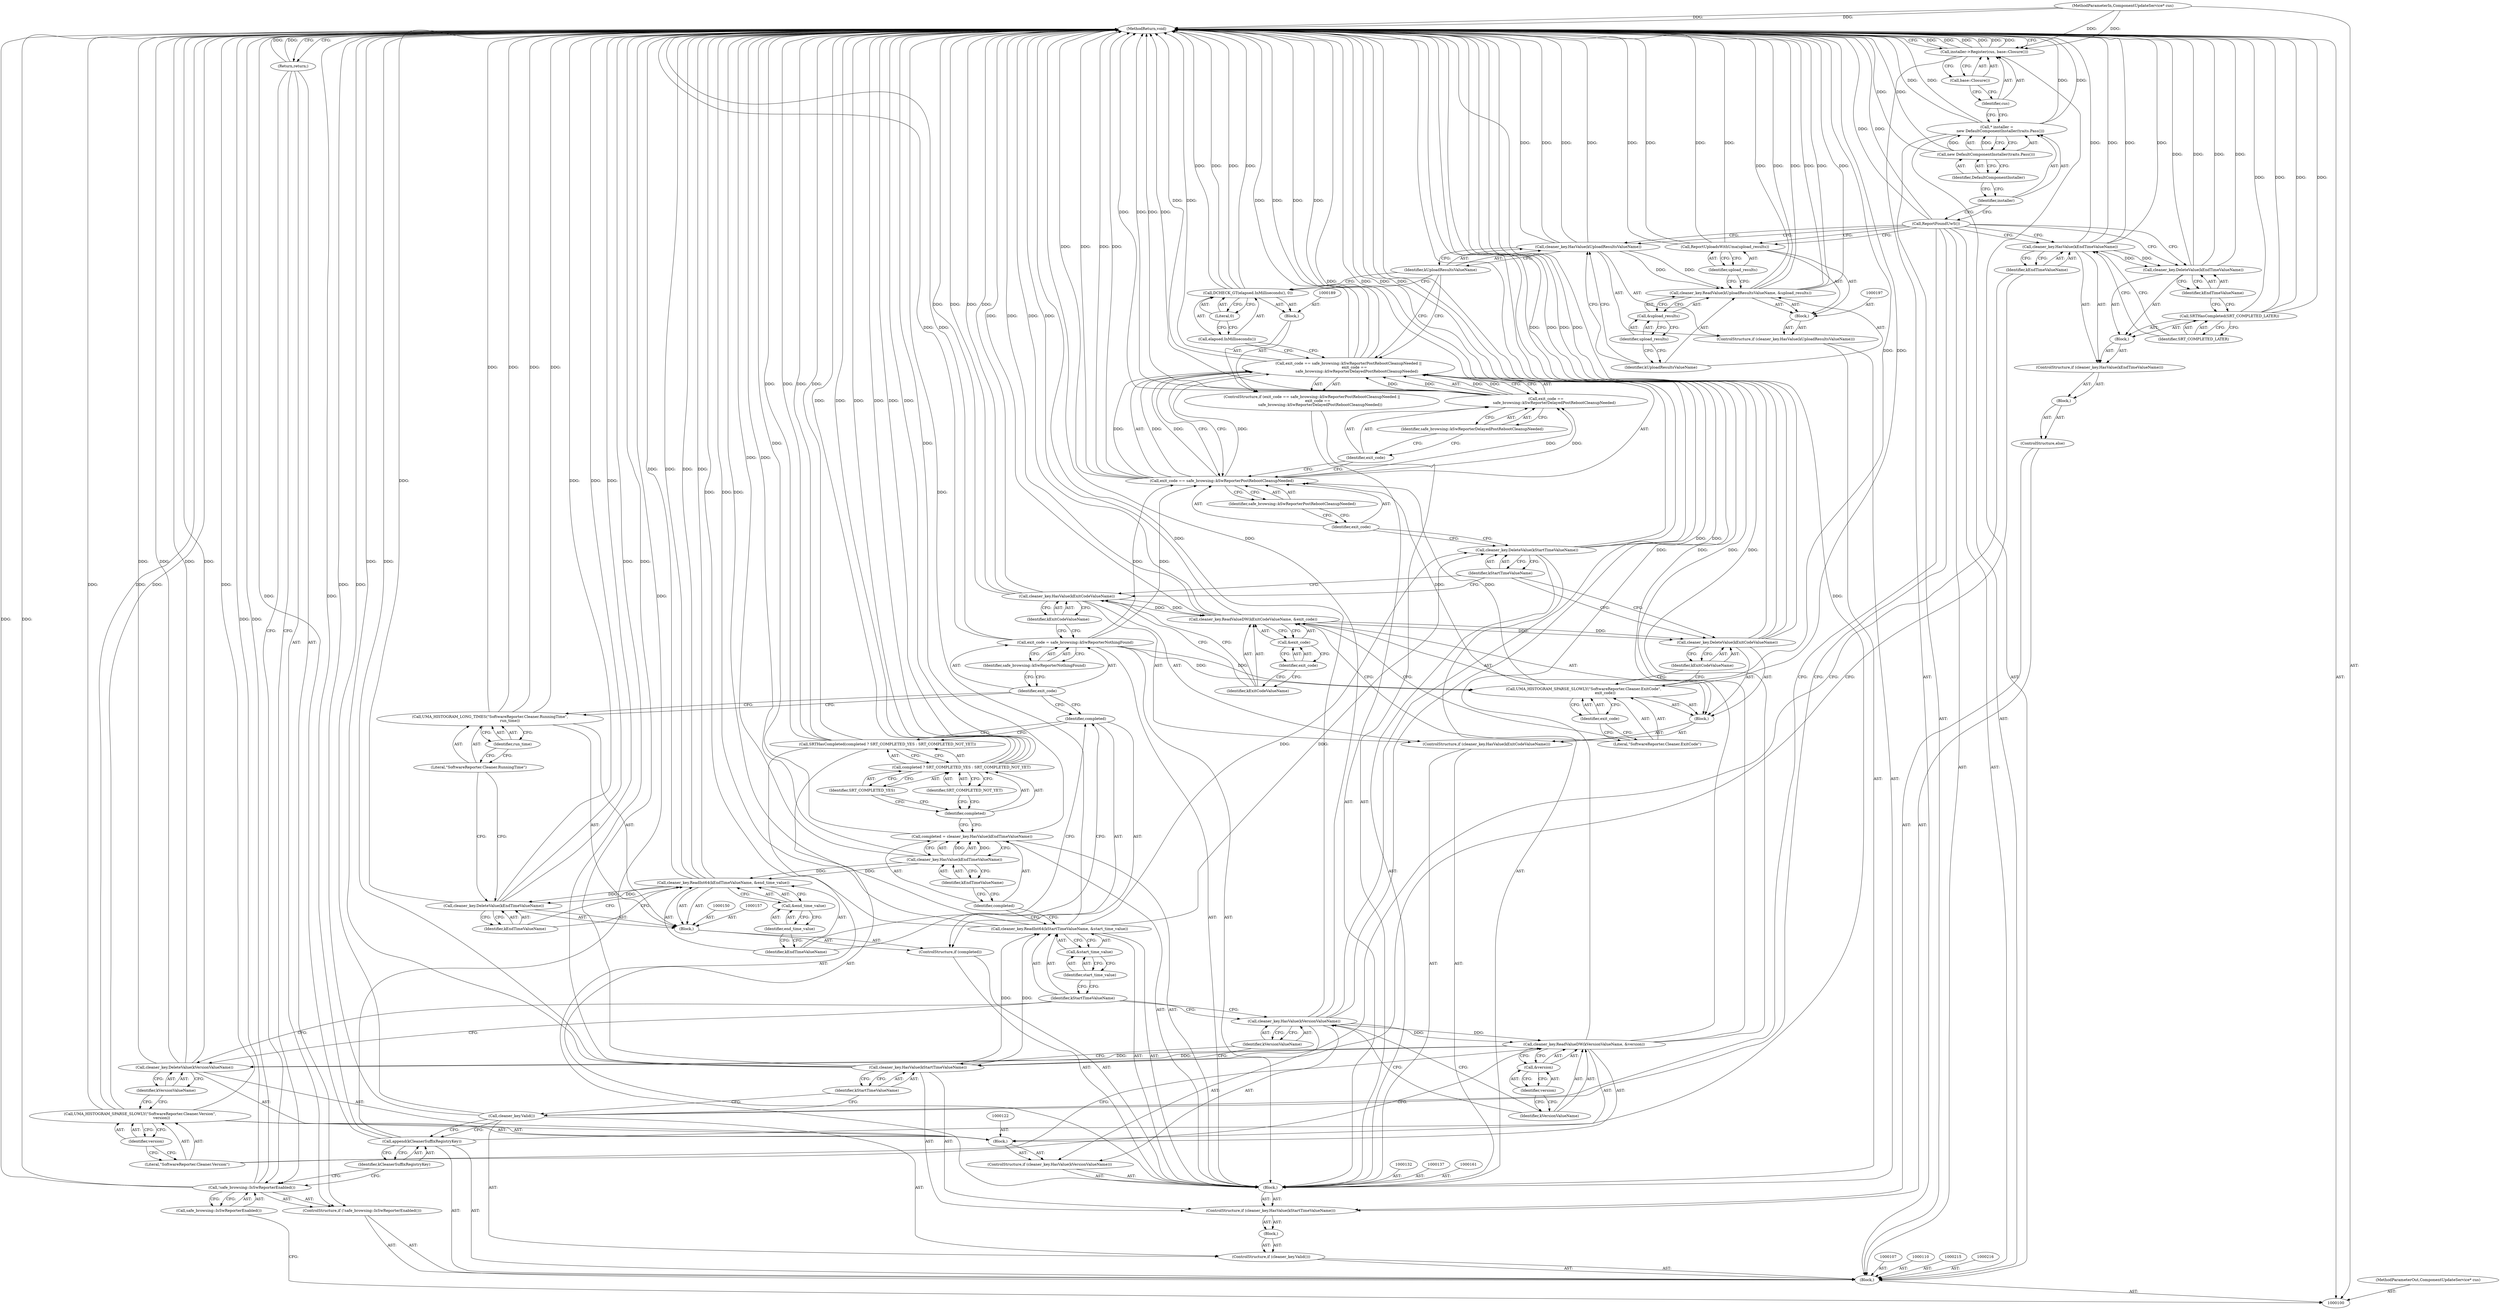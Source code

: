 digraph "0_Chrome_3e5dae3b38fdb566fb2b7183e810b82eb3ce6f21" {
"1000224" [label="(MethodReturn,void)"];
"1000101" [label="(MethodParameterIn,ComponentUpdateService* cus)"];
"1000342" [label="(MethodParameterOut,ComponentUpdateService* cus)"];
"1000102" [label="(Block,)"];
"1000116" [label="(Identifier,kStartTimeValueName)"];
"1000114" [label="(ControlStructure,if (cleaner_key.HasValue(kStartTimeValueName)))"];
"1000115" [label="(Call,cleaner_key.HasValue(kStartTimeValueName))"];
"1000119" [label="(Call,cleaner_key.HasValue(kVersionValueName))"];
"1000120" [label="(Identifier,kVersionValueName)"];
"1000118" [label="(ControlStructure,if (cleaner_key.HasValue(kVersionValueName)))"];
"1000121" [label="(Block,)"];
"1000124" [label="(Identifier,kVersionValueName)"];
"1000125" [label="(Call,&version)"];
"1000126" [label="(Identifier,version)"];
"1000123" [label="(Call,cleaner_key.ReadValueDW(kVersionValueName, &version))"];
"1000128" [label="(Literal,\"SoftwareReporter.Cleaner.Version\")"];
"1000127" [label="(Call,UMA_HISTOGRAM_SPARSE_SLOWLY(\"SoftwareReporter.Cleaner.Version\",\n                                    version))"];
"1000129" [label="(Identifier,version)"];
"1000131" [label="(Identifier,kVersionValueName)"];
"1000130" [label="(Call,cleaner_key.DeleteValue(kVersionValueName))"];
"1000134" [label="(Identifier,kStartTimeValueName)"];
"1000135" [label="(Call,&start_time_value)"];
"1000136" [label="(Identifier,start_time_value)"];
"1000133" [label="(Call,cleaner_key.ReadInt64(kStartTimeValueName, &start_time_value))"];
"1000103" [label="(ControlStructure,if (!safe_browsing::IsSwReporterEnabled()))"];
"1000104" [label="(Call,!safe_browsing::IsSwReporterEnabled())"];
"1000105" [label="(Call,safe_browsing::IsSwReporterEnabled())"];
"1000138" [label="(Call,completed = cleaner_key.HasValue(kEndTimeValueName))"];
"1000139" [label="(Identifier,completed)"];
"1000140" [label="(Call,cleaner_key.HasValue(kEndTimeValueName))"];
"1000141" [label="(Identifier,kEndTimeValueName)"];
"1000143" [label="(Call,completed ? SRT_COMPLETED_YES : SRT_COMPLETED_NOT_YET)"];
"1000144" [label="(Identifier,completed)"];
"1000145" [label="(Identifier,SRT_COMPLETED_YES)"];
"1000146" [label="(Identifier,SRT_COMPLETED_NOT_YET)"];
"1000142" [label="(Call,SRTHasCompleted(completed ? SRT_COMPLETED_YES : SRT_COMPLETED_NOT_YET))"];
"1000148" [label="(Identifier,completed)"];
"1000147" [label="(ControlStructure,if (completed))"];
"1000152" [label="(Identifier,kEndTimeValueName)"];
"1000153" [label="(Call,&end_time_value)"];
"1000154" [label="(Identifier,end_time_value)"];
"1000151" [label="(Call,cleaner_key.ReadInt64(kEndTimeValueName, &end_time_value))"];
"1000156" [label="(Identifier,kEndTimeValueName)"];
"1000155" [label="(Call,cleaner_key.DeleteValue(kEndTimeValueName))"];
"1000149" [label="(Block,)"];
"1000106" [label="(Return,return;)"];
"1000159" [label="(Literal,\"SoftwareReporter.Cleaner.RunningTime\")"];
"1000158" [label="(Call,UMA_HISTOGRAM_LONG_TIMES(\"SoftwareReporter.Cleaner.RunningTime\",\n                                 run_time))"];
"1000160" [label="(Identifier,run_time)"];
"1000162" [label="(Call,exit_code = safe_browsing::kSwReporterNothingFound)"];
"1000163" [label="(Identifier,exit_code)"];
"1000164" [label="(Identifier,safe_browsing::kSwReporterNothingFound)"];
"1000117" [label="(Block,)"];
"1000166" [label="(Call,cleaner_key.HasValue(kExitCodeValueName))"];
"1000167" [label="(Identifier,kExitCodeValueName)"];
"1000168" [label="(Block,)"];
"1000165" [label="(ControlStructure,if (cleaner_key.HasValue(kExitCodeValueName)))"];
"1000170" [label="(Identifier,kExitCodeValueName)"];
"1000171" [label="(Call,&exit_code)"];
"1000172" [label="(Identifier,exit_code)"];
"1000169" [label="(Call,cleaner_key.ReadValueDW(kExitCodeValueName, &exit_code))"];
"1000174" [label="(Literal,\"SoftwareReporter.Cleaner.ExitCode\")"];
"1000173" [label="(Call,UMA_HISTOGRAM_SPARSE_SLOWLY(\"SoftwareReporter.Cleaner.ExitCode\",\n                                    exit_code))"];
"1000175" [label="(Identifier,exit_code)"];
"1000177" [label="(Identifier,kExitCodeValueName)"];
"1000176" [label="(Call,cleaner_key.DeleteValue(kExitCodeValueName))"];
"1000179" [label="(Identifier,kStartTimeValueName)"];
"1000178" [label="(Call,cleaner_key.DeleteValue(kStartTimeValueName))"];
"1000181" [label="(Call,exit_code == safe_browsing::kSwReporterPostRebootCleanupNeeded ||\n          exit_code ==\n              safe_browsing::kSwReporterDelayedPostRebootCleanupNeeded)"];
"1000182" [label="(Call,exit_code == safe_browsing::kSwReporterPostRebootCleanupNeeded)"];
"1000183" [label="(Identifier,exit_code)"];
"1000184" [label="(Identifier,safe_browsing::kSwReporterPostRebootCleanupNeeded)"];
"1000180" [label="(ControlStructure,if (exit_code == safe_browsing::kSwReporterPostRebootCleanupNeeded ||\n          exit_code ==\n              safe_browsing::kSwReporterDelayedPostRebootCleanupNeeded))"];
"1000185" [label="(Call,exit_code ==\n              safe_browsing::kSwReporterDelayedPostRebootCleanupNeeded)"];
"1000186" [label="(Identifier,exit_code)"];
"1000187" [label="(Identifier,safe_browsing::kSwReporterDelayedPostRebootCleanupNeeded)"];
"1000188" [label="(Block,)"];
"1000191" [label="(Call,elapsed.InMilliseconds())"];
"1000192" [label="(Literal,0)"];
"1000190" [label="(Call,DCHECK_GT(elapsed.InMilliseconds(), 0))"];
"1000194" [label="(Call,cleaner_key.HasValue(kUploadResultsValueName))"];
"1000195" [label="(Identifier,kUploadResultsValueName)"];
"1000193" [label="(ControlStructure,if (cleaner_key.HasValue(kUploadResultsValueName)))"];
"1000196" [label="(Block,)"];
"1000199" [label="(Identifier,kUploadResultsValueName)"];
"1000200" [label="(Call,&upload_results)"];
"1000201" [label="(Identifier,upload_results)"];
"1000198" [label="(Call,cleaner_key.ReadValue(kUploadResultsValueName, &upload_results))"];
"1000203" [label="(Identifier,upload_results)"];
"1000202" [label="(Call,ReportUploadsWithUma(upload_results))"];
"1000205" [label="(Block,)"];
"1000204" [label="(ControlStructure,else)"];
"1000108" [label="(Call,append(kCleanerSuffixRegistryKey))"];
"1000109" [label="(Identifier,kCleanerSuffixRegistryKey)"];
"1000207" [label="(Call,cleaner_key.HasValue(kEndTimeValueName))"];
"1000208" [label="(Identifier,kEndTimeValueName)"];
"1000209" [label="(Block,)"];
"1000206" [label="(ControlStructure,if (cleaner_key.HasValue(kEndTimeValueName)))"];
"1000211" [label="(Identifier,SRT_COMPLETED_LATER)"];
"1000210" [label="(Call,SRTHasCompleted(SRT_COMPLETED_LATER))"];
"1000213" [label="(Identifier,kEndTimeValueName)"];
"1000212" [label="(Call,cleaner_key.DeleteValue(kEndTimeValueName))"];
"1000214" [label="(Call,ReportFoundUwS())"];
"1000217" [label="(Call,* installer =\n      new DefaultComponentInstaller(traits.Pass()))"];
"1000218" [label="(Identifier,installer)"];
"1000220" [label="(Identifier,DefaultComponentInstaller)"];
"1000219" [label="(Call,new DefaultComponentInstaller(traits.Pass()))"];
"1000221" [label="(Call,installer->Register(cus, base::Closure()))"];
"1000222" [label="(Identifier,cus)"];
"1000223" [label="(Call,base::Closure())"];
"1000111" [label="(ControlStructure,if (cleaner_key.Valid()))"];
"1000113" [label="(Block,)"];
"1000112" [label="(Call,cleaner_key.Valid())"];
"1000224" -> "1000100"  [label="AST: "];
"1000224" -> "1000106"  [label="CFG: "];
"1000224" -> "1000221"  [label="CFG: "];
"1000181" -> "1000224"  [label="DDG: "];
"1000181" -> "1000224"  [label="DDG: "];
"1000181" -> "1000224"  [label="DDG: "];
"1000198" -> "1000224"  [label="DDG: "];
"1000198" -> "1000224"  [label="DDG: "];
"1000198" -> "1000224"  [label="DDG: "];
"1000212" -> "1000224"  [label="DDG: "];
"1000212" -> "1000224"  [label="DDG: "];
"1000176" -> "1000224"  [label="DDG: "];
"1000176" -> "1000224"  [label="DDG: "];
"1000119" -> "1000224"  [label="DDG: "];
"1000119" -> "1000224"  [label="DDG: "];
"1000108" -> "1000224"  [label="DDG: "];
"1000108" -> "1000224"  [label="DDG: "];
"1000178" -> "1000224"  [label="DDG: "];
"1000178" -> "1000224"  [label="DDG: "];
"1000130" -> "1000224"  [label="DDG: "];
"1000130" -> "1000224"  [label="DDG: "];
"1000162" -> "1000224"  [label="DDG: "];
"1000185" -> "1000224"  [label="DDG: "];
"1000185" -> "1000224"  [label="DDG: "];
"1000142" -> "1000224"  [label="DDG: "];
"1000142" -> "1000224"  [label="DDG: "];
"1000221" -> "1000224"  [label="DDG: "];
"1000221" -> "1000224"  [label="DDG: "];
"1000221" -> "1000224"  [label="DDG: "];
"1000123" -> "1000224"  [label="DDG: "];
"1000123" -> "1000224"  [label="DDG: "];
"1000194" -> "1000224"  [label="DDG: "];
"1000194" -> "1000224"  [label="DDG: "];
"1000210" -> "1000224"  [label="DDG: "];
"1000210" -> "1000224"  [label="DDG: "];
"1000151" -> "1000224"  [label="DDG: "];
"1000151" -> "1000224"  [label="DDG: "];
"1000169" -> "1000224"  [label="DDG: "];
"1000169" -> "1000224"  [label="DDG: "];
"1000190" -> "1000224"  [label="DDG: "];
"1000190" -> "1000224"  [label="DDG: "];
"1000104" -> "1000224"  [label="DDG: "];
"1000104" -> "1000224"  [label="DDG: "];
"1000217" -> "1000224"  [label="DDG: "];
"1000217" -> "1000224"  [label="DDG: "];
"1000158" -> "1000224"  [label="DDG: "];
"1000158" -> "1000224"  [label="DDG: "];
"1000214" -> "1000224"  [label="DDG: "];
"1000140" -> "1000224"  [label="DDG: "];
"1000166" -> "1000224"  [label="DDG: "];
"1000166" -> "1000224"  [label="DDG: "];
"1000138" -> "1000224"  [label="DDG: "];
"1000182" -> "1000224"  [label="DDG: "];
"1000182" -> "1000224"  [label="DDG: "];
"1000127" -> "1000224"  [label="DDG: "];
"1000127" -> "1000224"  [label="DDG: "];
"1000155" -> "1000224"  [label="DDG: "];
"1000155" -> "1000224"  [label="DDG: "];
"1000143" -> "1000224"  [label="DDG: "];
"1000143" -> "1000224"  [label="DDG: "];
"1000143" -> "1000224"  [label="DDG: "];
"1000115" -> "1000224"  [label="DDG: "];
"1000115" -> "1000224"  [label="DDG: "];
"1000202" -> "1000224"  [label="DDG: "];
"1000202" -> "1000224"  [label="DDG: "];
"1000207" -> "1000224"  [label="DDG: "];
"1000207" -> "1000224"  [label="DDG: "];
"1000133" -> "1000224"  [label="DDG: "];
"1000133" -> "1000224"  [label="DDG: "];
"1000112" -> "1000224"  [label="DDG: "];
"1000101" -> "1000224"  [label="DDG: "];
"1000173" -> "1000224"  [label="DDG: "];
"1000219" -> "1000224"  [label="DDG: "];
"1000106" -> "1000224"  [label="DDG: "];
"1000101" -> "1000100"  [label="AST: "];
"1000101" -> "1000224"  [label="DDG: "];
"1000101" -> "1000221"  [label="DDG: "];
"1000342" -> "1000100"  [label="AST: "];
"1000102" -> "1000100"  [label="AST: "];
"1000103" -> "1000102"  [label="AST: "];
"1000107" -> "1000102"  [label="AST: "];
"1000108" -> "1000102"  [label="AST: "];
"1000110" -> "1000102"  [label="AST: "];
"1000111" -> "1000102"  [label="AST: "];
"1000214" -> "1000102"  [label="AST: "];
"1000215" -> "1000102"  [label="AST: "];
"1000216" -> "1000102"  [label="AST: "];
"1000217" -> "1000102"  [label="AST: "];
"1000221" -> "1000102"  [label="AST: "];
"1000116" -> "1000115"  [label="AST: "];
"1000116" -> "1000112"  [label="CFG: "];
"1000115" -> "1000116"  [label="CFG: "];
"1000114" -> "1000113"  [label="AST: "];
"1000115" -> "1000114"  [label="AST: "];
"1000117" -> "1000114"  [label="AST: "];
"1000204" -> "1000114"  [label="AST: "];
"1000115" -> "1000114"  [label="AST: "];
"1000115" -> "1000116"  [label="CFG: "];
"1000116" -> "1000115"  [label="AST: "];
"1000120" -> "1000115"  [label="CFG: "];
"1000208" -> "1000115"  [label="CFG: "];
"1000115" -> "1000224"  [label="DDG: "];
"1000115" -> "1000224"  [label="DDG: "];
"1000115" -> "1000133"  [label="DDG: "];
"1000119" -> "1000118"  [label="AST: "];
"1000119" -> "1000120"  [label="CFG: "];
"1000120" -> "1000119"  [label="AST: "];
"1000124" -> "1000119"  [label="CFG: "];
"1000134" -> "1000119"  [label="CFG: "];
"1000119" -> "1000224"  [label="DDG: "];
"1000119" -> "1000224"  [label="DDG: "];
"1000119" -> "1000123"  [label="DDG: "];
"1000120" -> "1000119"  [label="AST: "];
"1000120" -> "1000115"  [label="CFG: "];
"1000119" -> "1000120"  [label="CFG: "];
"1000118" -> "1000117"  [label="AST: "];
"1000119" -> "1000118"  [label="AST: "];
"1000121" -> "1000118"  [label="AST: "];
"1000121" -> "1000118"  [label="AST: "];
"1000122" -> "1000121"  [label="AST: "];
"1000123" -> "1000121"  [label="AST: "];
"1000127" -> "1000121"  [label="AST: "];
"1000130" -> "1000121"  [label="AST: "];
"1000124" -> "1000123"  [label="AST: "];
"1000124" -> "1000119"  [label="CFG: "];
"1000126" -> "1000124"  [label="CFG: "];
"1000125" -> "1000123"  [label="AST: "];
"1000125" -> "1000126"  [label="CFG: "];
"1000126" -> "1000125"  [label="AST: "];
"1000123" -> "1000125"  [label="CFG: "];
"1000126" -> "1000125"  [label="AST: "];
"1000126" -> "1000124"  [label="CFG: "];
"1000125" -> "1000126"  [label="CFG: "];
"1000123" -> "1000121"  [label="AST: "];
"1000123" -> "1000125"  [label="CFG: "];
"1000124" -> "1000123"  [label="AST: "];
"1000125" -> "1000123"  [label="AST: "];
"1000128" -> "1000123"  [label="CFG: "];
"1000123" -> "1000224"  [label="DDG: "];
"1000123" -> "1000224"  [label="DDG: "];
"1000119" -> "1000123"  [label="DDG: "];
"1000123" -> "1000130"  [label="DDG: "];
"1000128" -> "1000127"  [label="AST: "];
"1000128" -> "1000123"  [label="CFG: "];
"1000129" -> "1000128"  [label="CFG: "];
"1000127" -> "1000121"  [label="AST: "];
"1000127" -> "1000129"  [label="CFG: "];
"1000128" -> "1000127"  [label="AST: "];
"1000129" -> "1000127"  [label="AST: "];
"1000131" -> "1000127"  [label="CFG: "];
"1000127" -> "1000224"  [label="DDG: "];
"1000127" -> "1000224"  [label="DDG: "];
"1000129" -> "1000127"  [label="AST: "];
"1000129" -> "1000128"  [label="CFG: "];
"1000127" -> "1000129"  [label="CFG: "];
"1000131" -> "1000130"  [label="AST: "];
"1000131" -> "1000127"  [label="CFG: "];
"1000130" -> "1000131"  [label="CFG: "];
"1000130" -> "1000121"  [label="AST: "];
"1000130" -> "1000131"  [label="CFG: "];
"1000131" -> "1000130"  [label="AST: "];
"1000134" -> "1000130"  [label="CFG: "];
"1000130" -> "1000224"  [label="DDG: "];
"1000130" -> "1000224"  [label="DDG: "];
"1000123" -> "1000130"  [label="DDG: "];
"1000134" -> "1000133"  [label="AST: "];
"1000134" -> "1000130"  [label="CFG: "];
"1000134" -> "1000119"  [label="CFG: "];
"1000136" -> "1000134"  [label="CFG: "];
"1000135" -> "1000133"  [label="AST: "];
"1000135" -> "1000136"  [label="CFG: "];
"1000136" -> "1000135"  [label="AST: "];
"1000133" -> "1000135"  [label="CFG: "];
"1000136" -> "1000135"  [label="AST: "];
"1000136" -> "1000134"  [label="CFG: "];
"1000135" -> "1000136"  [label="CFG: "];
"1000133" -> "1000117"  [label="AST: "];
"1000133" -> "1000135"  [label="CFG: "];
"1000134" -> "1000133"  [label="AST: "];
"1000135" -> "1000133"  [label="AST: "];
"1000139" -> "1000133"  [label="CFG: "];
"1000133" -> "1000224"  [label="DDG: "];
"1000133" -> "1000224"  [label="DDG: "];
"1000115" -> "1000133"  [label="DDG: "];
"1000133" -> "1000178"  [label="DDG: "];
"1000103" -> "1000102"  [label="AST: "];
"1000104" -> "1000103"  [label="AST: "];
"1000106" -> "1000103"  [label="AST: "];
"1000104" -> "1000103"  [label="AST: "];
"1000104" -> "1000105"  [label="CFG: "];
"1000105" -> "1000104"  [label="AST: "];
"1000106" -> "1000104"  [label="CFG: "];
"1000109" -> "1000104"  [label="CFG: "];
"1000104" -> "1000224"  [label="DDG: "];
"1000104" -> "1000224"  [label="DDG: "];
"1000105" -> "1000104"  [label="AST: "];
"1000105" -> "1000100"  [label="CFG: "];
"1000104" -> "1000105"  [label="CFG: "];
"1000138" -> "1000117"  [label="AST: "];
"1000138" -> "1000140"  [label="CFG: "];
"1000139" -> "1000138"  [label="AST: "];
"1000140" -> "1000138"  [label="AST: "];
"1000144" -> "1000138"  [label="CFG: "];
"1000138" -> "1000224"  [label="DDG: "];
"1000140" -> "1000138"  [label="DDG: "];
"1000139" -> "1000138"  [label="AST: "];
"1000139" -> "1000133"  [label="CFG: "];
"1000141" -> "1000139"  [label="CFG: "];
"1000140" -> "1000138"  [label="AST: "];
"1000140" -> "1000141"  [label="CFG: "];
"1000141" -> "1000140"  [label="AST: "];
"1000138" -> "1000140"  [label="CFG: "];
"1000140" -> "1000224"  [label="DDG: "];
"1000140" -> "1000138"  [label="DDG: "];
"1000140" -> "1000151"  [label="DDG: "];
"1000141" -> "1000140"  [label="AST: "];
"1000141" -> "1000139"  [label="CFG: "];
"1000140" -> "1000141"  [label="CFG: "];
"1000143" -> "1000142"  [label="AST: "];
"1000143" -> "1000145"  [label="CFG: "];
"1000143" -> "1000146"  [label="CFG: "];
"1000144" -> "1000143"  [label="AST: "];
"1000145" -> "1000143"  [label="AST: "];
"1000146" -> "1000143"  [label="AST: "];
"1000142" -> "1000143"  [label="CFG: "];
"1000143" -> "1000224"  [label="DDG: "];
"1000143" -> "1000224"  [label="DDG: "];
"1000143" -> "1000224"  [label="DDG: "];
"1000144" -> "1000143"  [label="AST: "];
"1000144" -> "1000138"  [label="CFG: "];
"1000145" -> "1000144"  [label="CFG: "];
"1000146" -> "1000144"  [label="CFG: "];
"1000145" -> "1000143"  [label="AST: "];
"1000145" -> "1000144"  [label="CFG: "];
"1000143" -> "1000145"  [label="CFG: "];
"1000146" -> "1000143"  [label="AST: "];
"1000146" -> "1000144"  [label="CFG: "];
"1000143" -> "1000146"  [label="CFG: "];
"1000142" -> "1000117"  [label="AST: "];
"1000142" -> "1000143"  [label="CFG: "];
"1000143" -> "1000142"  [label="AST: "];
"1000148" -> "1000142"  [label="CFG: "];
"1000142" -> "1000224"  [label="DDG: "];
"1000142" -> "1000224"  [label="DDG: "];
"1000148" -> "1000147"  [label="AST: "];
"1000148" -> "1000142"  [label="CFG: "];
"1000152" -> "1000148"  [label="CFG: "];
"1000163" -> "1000148"  [label="CFG: "];
"1000147" -> "1000117"  [label="AST: "];
"1000148" -> "1000147"  [label="AST: "];
"1000149" -> "1000147"  [label="AST: "];
"1000152" -> "1000151"  [label="AST: "];
"1000152" -> "1000148"  [label="CFG: "];
"1000154" -> "1000152"  [label="CFG: "];
"1000153" -> "1000151"  [label="AST: "];
"1000153" -> "1000154"  [label="CFG: "];
"1000154" -> "1000153"  [label="AST: "];
"1000151" -> "1000153"  [label="CFG: "];
"1000154" -> "1000153"  [label="AST: "];
"1000154" -> "1000152"  [label="CFG: "];
"1000153" -> "1000154"  [label="CFG: "];
"1000151" -> "1000149"  [label="AST: "];
"1000151" -> "1000153"  [label="CFG: "];
"1000152" -> "1000151"  [label="AST: "];
"1000153" -> "1000151"  [label="AST: "];
"1000156" -> "1000151"  [label="CFG: "];
"1000151" -> "1000224"  [label="DDG: "];
"1000151" -> "1000224"  [label="DDG: "];
"1000140" -> "1000151"  [label="DDG: "];
"1000151" -> "1000155"  [label="DDG: "];
"1000156" -> "1000155"  [label="AST: "];
"1000156" -> "1000151"  [label="CFG: "];
"1000155" -> "1000156"  [label="CFG: "];
"1000155" -> "1000149"  [label="AST: "];
"1000155" -> "1000156"  [label="CFG: "];
"1000156" -> "1000155"  [label="AST: "];
"1000159" -> "1000155"  [label="CFG: "];
"1000155" -> "1000224"  [label="DDG: "];
"1000155" -> "1000224"  [label="DDG: "];
"1000151" -> "1000155"  [label="DDG: "];
"1000149" -> "1000147"  [label="AST: "];
"1000150" -> "1000149"  [label="AST: "];
"1000151" -> "1000149"  [label="AST: "];
"1000155" -> "1000149"  [label="AST: "];
"1000157" -> "1000149"  [label="AST: "];
"1000158" -> "1000149"  [label="AST: "];
"1000106" -> "1000103"  [label="AST: "];
"1000106" -> "1000104"  [label="CFG: "];
"1000224" -> "1000106"  [label="CFG: "];
"1000106" -> "1000224"  [label="DDG: "];
"1000159" -> "1000158"  [label="AST: "];
"1000159" -> "1000155"  [label="CFG: "];
"1000160" -> "1000159"  [label="CFG: "];
"1000158" -> "1000149"  [label="AST: "];
"1000158" -> "1000160"  [label="CFG: "];
"1000159" -> "1000158"  [label="AST: "];
"1000160" -> "1000158"  [label="AST: "];
"1000163" -> "1000158"  [label="CFG: "];
"1000158" -> "1000224"  [label="DDG: "];
"1000158" -> "1000224"  [label="DDG: "];
"1000160" -> "1000158"  [label="AST: "];
"1000160" -> "1000159"  [label="CFG: "];
"1000158" -> "1000160"  [label="CFG: "];
"1000162" -> "1000117"  [label="AST: "];
"1000162" -> "1000164"  [label="CFG: "];
"1000163" -> "1000162"  [label="AST: "];
"1000164" -> "1000162"  [label="AST: "];
"1000167" -> "1000162"  [label="CFG: "];
"1000162" -> "1000224"  [label="DDG: "];
"1000162" -> "1000173"  [label="DDG: "];
"1000162" -> "1000182"  [label="DDG: "];
"1000163" -> "1000162"  [label="AST: "];
"1000163" -> "1000158"  [label="CFG: "];
"1000163" -> "1000148"  [label="CFG: "];
"1000164" -> "1000163"  [label="CFG: "];
"1000164" -> "1000162"  [label="AST: "];
"1000164" -> "1000163"  [label="CFG: "];
"1000162" -> "1000164"  [label="CFG: "];
"1000117" -> "1000114"  [label="AST: "];
"1000118" -> "1000117"  [label="AST: "];
"1000132" -> "1000117"  [label="AST: "];
"1000133" -> "1000117"  [label="AST: "];
"1000137" -> "1000117"  [label="AST: "];
"1000138" -> "1000117"  [label="AST: "];
"1000142" -> "1000117"  [label="AST: "];
"1000147" -> "1000117"  [label="AST: "];
"1000161" -> "1000117"  [label="AST: "];
"1000162" -> "1000117"  [label="AST: "];
"1000165" -> "1000117"  [label="AST: "];
"1000178" -> "1000117"  [label="AST: "];
"1000180" -> "1000117"  [label="AST: "];
"1000193" -> "1000117"  [label="AST: "];
"1000166" -> "1000165"  [label="AST: "];
"1000166" -> "1000167"  [label="CFG: "];
"1000167" -> "1000166"  [label="AST: "];
"1000170" -> "1000166"  [label="CFG: "];
"1000179" -> "1000166"  [label="CFG: "];
"1000166" -> "1000224"  [label="DDG: "];
"1000166" -> "1000224"  [label="DDG: "];
"1000166" -> "1000169"  [label="DDG: "];
"1000167" -> "1000166"  [label="AST: "];
"1000167" -> "1000162"  [label="CFG: "];
"1000166" -> "1000167"  [label="CFG: "];
"1000168" -> "1000165"  [label="AST: "];
"1000169" -> "1000168"  [label="AST: "];
"1000173" -> "1000168"  [label="AST: "];
"1000176" -> "1000168"  [label="AST: "];
"1000165" -> "1000117"  [label="AST: "];
"1000166" -> "1000165"  [label="AST: "];
"1000168" -> "1000165"  [label="AST: "];
"1000170" -> "1000169"  [label="AST: "];
"1000170" -> "1000166"  [label="CFG: "];
"1000172" -> "1000170"  [label="CFG: "];
"1000171" -> "1000169"  [label="AST: "];
"1000171" -> "1000172"  [label="CFG: "];
"1000172" -> "1000171"  [label="AST: "];
"1000169" -> "1000171"  [label="CFG: "];
"1000172" -> "1000171"  [label="AST: "];
"1000172" -> "1000170"  [label="CFG: "];
"1000171" -> "1000172"  [label="CFG: "];
"1000169" -> "1000168"  [label="AST: "];
"1000169" -> "1000171"  [label="CFG: "];
"1000170" -> "1000169"  [label="AST: "];
"1000171" -> "1000169"  [label="AST: "];
"1000174" -> "1000169"  [label="CFG: "];
"1000169" -> "1000224"  [label="DDG: "];
"1000169" -> "1000224"  [label="DDG: "];
"1000166" -> "1000169"  [label="DDG: "];
"1000169" -> "1000176"  [label="DDG: "];
"1000174" -> "1000173"  [label="AST: "];
"1000174" -> "1000169"  [label="CFG: "];
"1000175" -> "1000174"  [label="CFG: "];
"1000173" -> "1000168"  [label="AST: "];
"1000173" -> "1000175"  [label="CFG: "];
"1000174" -> "1000173"  [label="AST: "];
"1000175" -> "1000173"  [label="AST: "];
"1000177" -> "1000173"  [label="CFG: "];
"1000173" -> "1000224"  [label="DDG: "];
"1000162" -> "1000173"  [label="DDG: "];
"1000173" -> "1000182"  [label="DDG: "];
"1000175" -> "1000173"  [label="AST: "];
"1000175" -> "1000174"  [label="CFG: "];
"1000173" -> "1000175"  [label="CFG: "];
"1000177" -> "1000176"  [label="AST: "];
"1000177" -> "1000173"  [label="CFG: "];
"1000176" -> "1000177"  [label="CFG: "];
"1000176" -> "1000168"  [label="AST: "];
"1000176" -> "1000177"  [label="CFG: "];
"1000177" -> "1000176"  [label="AST: "];
"1000179" -> "1000176"  [label="CFG: "];
"1000176" -> "1000224"  [label="DDG: "];
"1000176" -> "1000224"  [label="DDG: "];
"1000169" -> "1000176"  [label="DDG: "];
"1000179" -> "1000178"  [label="AST: "];
"1000179" -> "1000176"  [label="CFG: "];
"1000179" -> "1000166"  [label="CFG: "];
"1000178" -> "1000179"  [label="CFG: "];
"1000178" -> "1000117"  [label="AST: "];
"1000178" -> "1000179"  [label="CFG: "];
"1000179" -> "1000178"  [label="AST: "];
"1000183" -> "1000178"  [label="CFG: "];
"1000178" -> "1000224"  [label="DDG: "];
"1000178" -> "1000224"  [label="DDG: "];
"1000133" -> "1000178"  [label="DDG: "];
"1000181" -> "1000180"  [label="AST: "];
"1000181" -> "1000182"  [label="CFG: "];
"1000181" -> "1000185"  [label="CFG: "];
"1000182" -> "1000181"  [label="AST: "];
"1000185" -> "1000181"  [label="AST: "];
"1000191" -> "1000181"  [label="CFG: "];
"1000195" -> "1000181"  [label="CFG: "];
"1000181" -> "1000224"  [label="DDG: "];
"1000181" -> "1000224"  [label="DDG: "];
"1000181" -> "1000224"  [label="DDG: "];
"1000182" -> "1000181"  [label="DDG: "];
"1000182" -> "1000181"  [label="DDG: "];
"1000185" -> "1000181"  [label="DDG: "];
"1000185" -> "1000181"  [label="DDG: "];
"1000182" -> "1000181"  [label="AST: "];
"1000182" -> "1000184"  [label="CFG: "];
"1000183" -> "1000182"  [label="AST: "];
"1000184" -> "1000182"  [label="AST: "];
"1000186" -> "1000182"  [label="CFG: "];
"1000181" -> "1000182"  [label="CFG: "];
"1000182" -> "1000224"  [label="DDG: "];
"1000182" -> "1000224"  [label="DDG: "];
"1000182" -> "1000181"  [label="DDG: "];
"1000182" -> "1000181"  [label="DDG: "];
"1000162" -> "1000182"  [label="DDG: "];
"1000173" -> "1000182"  [label="DDG: "];
"1000182" -> "1000185"  [label="DDG: "];
"1000183" -> "1000182"  [label="AST: "];
"1000183" -> "1000178"  [label="CFG: "];
"1000184" -> "1000183"  [label="CFG: "];
"1000184" -> "1000182"  [label="AST: "];
"1000184" -> "1000183"  [label="CFG: "];
"1000182" -> "1000184"  [label="CFG: "];
"1000180" -> "1000117"  [label="AST: "];
"1000181" -> "1000180"  [label="AST: "];
"1000188" -> "1000180"  [label="AST: "];
"1000185" -> "1000181"  [label="AST: "];
"1000185" -> "1000187"  [label="CFG: "];
"1000186" -> "1000185"  [label="AST: "];
"1000187" -> "1000185"  [label="AST: "];
"1000181" -> "1000185"  [label="CFG: "];
"1000185" -> "1000224"  [label="DDG: "];
"1000185" -> "1000224"  [label="DDG: "];
"1000185" -> "1000181"  [label="DDG: "];
"1000185" -> "1000181"  [label="DDG: "];
"1000182" -> "1000185"  [label="DDG: "];
"1000186" -> "1000185"  [label="AST: "];
"1000186" -> "1000182"  [label="CFG: "];
"1000187" -> "1000186"  [label="CFG: "];
"1000187" -> "1000185"  [label="AST: "];
"1000187" -> "1000186"  [label="CFG: "];
"1000185" -> "1000187"  [label="CFG: "];
"1000188" -> "1000180"  [label="AST: "];
"1000189" -> "1000188"  [label="AST: "];
"1000190" -> "1000188"  [label="AST: "];
"1000191" -> "1000190"  [label="AST: "];
"1000191" -> "1000181"  [label="CFG: "];
"1000192" -> "1000191"  [label="CFG: "];
"1000192" -> "1000190"  [label="AST: "];
"1000192" -> "1000191"  [label="CFG: "];
"1000190" -> "1000192"  [label="CFG: "];
"1000190" -> "1000188"  [label="AST: "];
"1000190" -> "1000192"  [label="CFG: "];
"1000191" -> "1000190"  [label="AST: "];
"1000192" -> "1000190"  [label="AST: "];
"1000195" -> "1000190"  [label="CFG: "];
"1000190" -> "1000224"  [label="DDG: "];
"1000190" -> "1000224"  [label="DDG: "];
"1000194" -> "1000193"  [label="AST: "];
"1000194" -> "1000195"  [label="CFG: "];
"1000195" -> "1000194"  [label="AST: "];
"1000199" -> "1000194"  [label="CFG: "];
"1000214" -> "1000194"  [label="CFG: "];
"1000194" -> "1000224"  [label="DDG: "];
"1000194" -> "1000224"  [label="DDG: "];
"1000194" -> "1000198"  [label="DDG: "];
"1000195" -> "1000194"  [label="AST: "];
"1000195" -> "1000190"  [label="CFG: "];
"1000195" -> "1000181"  [label="CFG: "];
"1000194" -> "1000195"  [label="CFG: "];
"1000193" -> "1000117"  [label="AST: "];
"1000194" -> "1000193"  [label="AST: "];
"1000196" -> "1000193"  [label="AST: "];
"1000196" -> "1000193"  [label="AST: "];
"1000197" -> "1000196"  [label="AST: "];
"1000198" -> "1000196"  [label="AST: "];
"1000202" -> "1000196"  [label="AST: "];
"1000199" -> "1000198"  [label="AST: "];
"1000199" -> "1000194"  [label="CFG: "];
"1000201" -> "1000199"  [label="CFG: "];
"1000200" -> "1000198"  [label="AST: "];
"1000200" -> "1000201"  [label="CFG: "];
"1000201" -> "1000200"  [label="AST: "];
"1000198" -> "1000200"  [label="CFG: "];
"1000201" -> "1000200"  [label="AST: "];
"1000201" -> "1000199"  [label="CFG: "];
"1000200" -> "1000201"  [label="CFG: "];
"1000198" -> "1000196"  [label="AST: "];
"1000198" -> "1000200"  [label="CFG: "];
"1000199" -> "1000198"  [label="AST: "];
"1000200" -> "1000198"  [label="AST: "];
"1000203" -> "1000198"  [label="CFG: "];
"1000198" -> "1000224"  [label="DDG: "];
"1000198" -> "1000224"  [label="DDG: "];
"1000198" -> "1000224"  [label="DDG: "];
"1000194" -> "1000198"  [label="DDG: "];
"1000203" -> "1000202"  [label="AST: "];
"1000203" -> "1000198"  [label="CFG: "];
"1000202" -> "1000203"  [label="CFG: "];
"1000202" -> "1000196"  [label="AST: "];
"1000202" -> "1000203"  [label="CFG: "];
"1000203" -> "1000202"  [label="AST: "];
"1000214" -> "1000202"  [label="CFG: "];
"1000202" -> "1000224"  [label="DDG: "];
"1000202" -> "1000224"  [label="DDG: "];
"1000205" -> "1000204"  [label="AST: "];
"1000206" -> "1000205"  [label="AST: "];
"1000204" -> "1000114"  [label="AST: "];
"1000205" -> "1000204"  [label="AST: "];
"1000108" -> "1000102"  [label="AST: "];
"1000108" -> "1000109"  [label="CFG: "];
"1000109" -> "1000108"  [label="AST: "];
"1000112" -> "1000108"  [label="CFG: "];
"1000108" -> "1000224"  [label="DDG: "];
"1000108" -> "1000224"  [label="DDG: "];
"1000109" -> "1000108"  [label="AST: "];
"1000109" -> "1000104"  [label="CFG: "];
"1000108" -> "1000109"  [label="CFG: "];
"1000207" -> "1000206"  [label="AST: "];
"1000207" -> "1000208"  [label="CFG: "];
"1000208" -> "1000207"  [label="AST: "];
"1000211" -> "1000207"  [label="CFG: "];
"1000214" -> "1000207"  [label="CFG: "];
"1000207" -> "1000224"  [label="DDG: "];
"1000207" -> "1000224"  [label="DDG: "];
"1000207" -> "1000212"  [label="DDG: "];
"1000208" -> "1000207"  [label="AST: "];
"1000208" -> "1000115"  [label="CFG: "];
"1000207" -> "1000208"  [label="CFG: "];
"1000209" -> "1000206"  [label="AST: "];
"1000210" -> "1000209"  [label="AST: "];
"1000212" -> "1000209"  [label="AST: "];
"1000206" -> "1000205"  [label="AST: "];
"1000207" -> "1000206"  [label="AST: "];
"1000209" -> "1000206"  [label="AST: "];
"1000211" -> "1000210"  [label="AST: "];
"1000211" -> "1000207"  [label="CFG: "];
"1000210" -> "1000211"  [label="CFG: "];
"1000210" -> "1000209"  [label="AST: "];
"1000210" -> "1000211"  [label="CFG: "];
"1000211" -> "1000210"  [label="AST: "];
"1000213" -> "1000210"  [label="CFG: "];
"1000210" -> "1000224"  [label="DDG: "];
"1000210" -> "1000224"  [label="DDG: "];
"1000213" -> "1000212"  [label="AST: "];
"1000213" -> "1000210"  [label="CFG: "];
"1000212" -> "1000213"  [label="CFG: "];
"1000212" -> "1000209"  [label="AST: "];
"1000212" -> "1000213"  [label="CFG: "];
"1000213" -> "1000212"  [label="AST: "];
"1000214" -> "1000212"  [label="CFG: "];
"1000212" -> "1000224"  [label="DDG: "];
"1000212" -> "1000224"  [label="DDG: "];
"1000207" -> "1000212"  [label="DDG: "];
"1000214" -> "1000102"  [label="AST: "];
"1000214" -> "1000202"  [label="CFG: "];
"1000214" -> "1000194"  [label="CFG: "];
"1000214" -> "1000212"  [label="CFG: "];
"1000214" -> "1000207"  [label="CFG: "];
"1000214" -> "1000112"  [label="CFG: "];
"1000218" -> "1000214"  [label="CFG: "];
"1000214" -> "1000224"  [label="DDG: "];
"1000217" -> "1000102"  [label="AST: "];
"1000217" -> "1000219"  [label="CFG: "];
"1000218" -> "1000217"  [label="AST: "];
"1000219" -> "1000217"  [label="AST: "];
"1000222" -> "1000217"  [label="CFG: "];
"1000217" -> "1000224"  [label="DDG: "];
"1000217" -> "1000224"  [label="DDG: "];
"1000219" -> "1000217"  [label="DDG: "];
"1000218" -> "1000217"  [label="AST: "];
"1000218" -> "1000214"  [label="CFG: "];
"1000220" -> "1000218"  [label="CFG: "];
"1000220" -> "1000219"  [label="AST: "];
"1000220" -> "1000218"  [label="CFG: "];
"1000219" -> "1000220"  [label="CFG: "];
"1000219" -> "1000217"  [label="AST: "];
"1000219" -> "1000220"  [label="CFG: "];
"1000220" -> "1000219"  [label="AST: "];
"1000217" -> "1000219"  [label="CFG: "];
"1000219" -> "1000224"  [label="DDG: "];
"1000219" -> "1000217"  [label="DDG: "];
"1000221" -> "1000102"  [label="AST: "];
"1000221" -> "1000223"  [label="CFG: "];
"1000222" -> "1000221"  [label="AST: "];
"1000223" -> "1000221"  [label="AST: "];
"1000224" -> "1000221"  [label="CFG: "];
"1000221" -> "1000224"  [label="DDG: "];
"1000221" -> "1000224"  [label="DDG: "];
"1000221" -> "1000224"  [label="DDG: "];
"1000101" -> "1000221"  [label="DDG: "];
"1000222" -> "1000221"  [label="AST: "];
"1000222" -> "1000217"  [label="CFG: "];
"1000223" -> "1000222"  [label="CFG: "];
"1000223" -> "1000221"  [label="AST: "];
"1000223" -> "1000222"  [label="CFG: "];
"1000221" -> "1000223"  [label="CFG: "];
"1000111" -> "1000102"  [label="AST: "];
"1000112" -> "1000111"  [label="AST: "];
"1000113" -> "1000111"  [label="AST: "];
"1000113" -> "1000111"  [label="AST: "];
"1000114" -> "1000113"  [label="AST: "];
"1000112" -> "1000111"  [label="AST: "];
"1000112" -> "1000108"  [label="CFG: "];
"1000116" -> "1000112"  [label="CFG: "];
"1000214" -> "1000112"  [label="CFG: "];
"1000112" -> "1000224"  [label="DDG: "];
}
